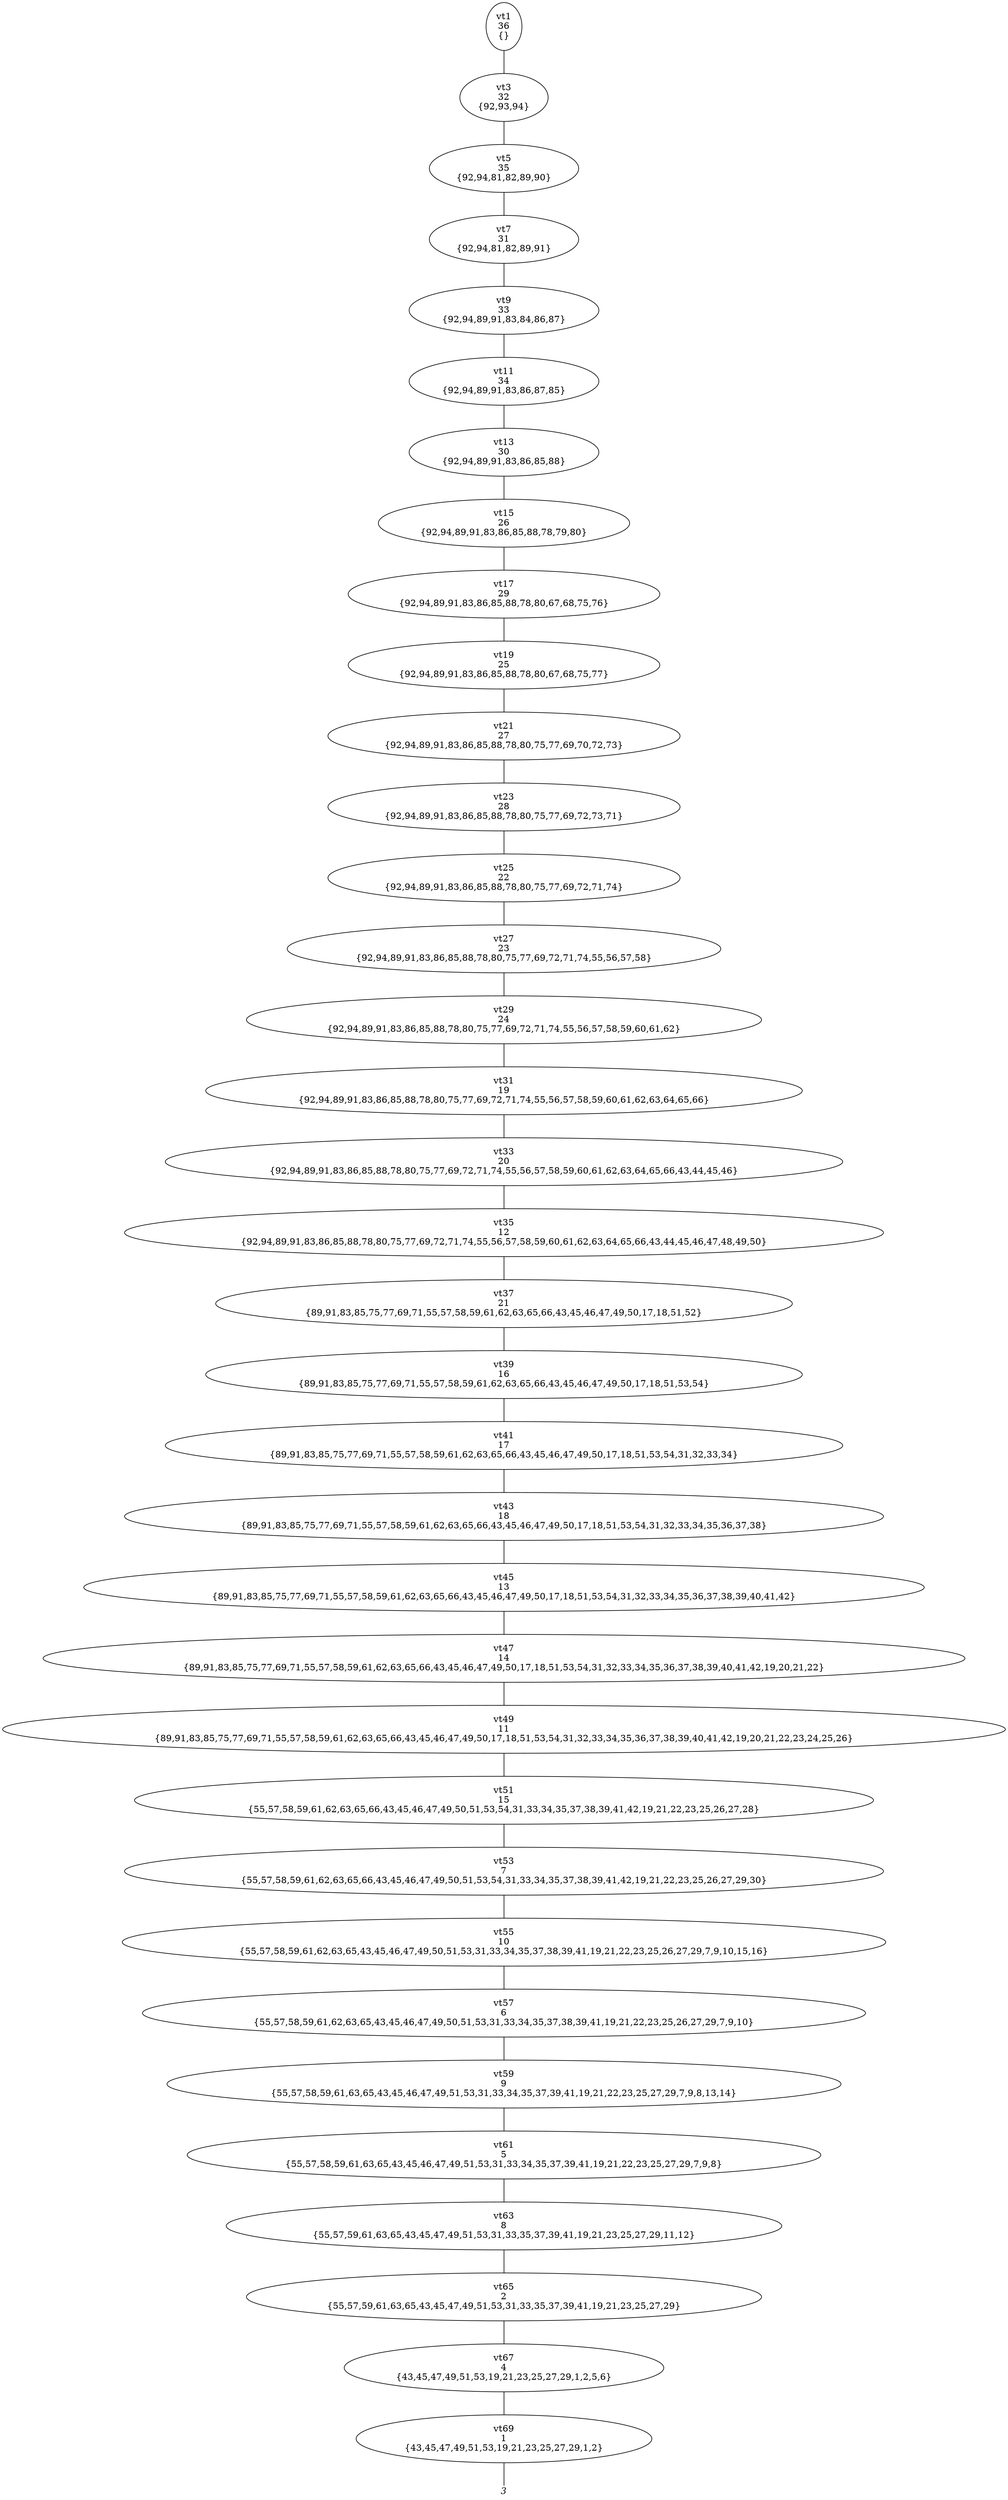 
digraph vtree {

overlap=false

n1 [label="vt1
36
{}",shape="ellipse"]; 
n3 [label="vt3
32
{92,93,94}",shape="ellipse"]; 
n5 [label="vt5
35
{92,94,81,82,89,90}",shape="ellipse"]; 
n7 [label="vt7
31
{92,94,81,82,89,91}",shape="ellipse"]; 
n9 [label="vt9
33
{92,94,89,91,83,84,86,87}",shape="ellipse"]; 
n11 [label="vt11
34
{92,94,89,91,83,86,87,85}",shape="ellipse"]; 
n13 [label="vt13
30
{92,94,89,91,83,86,85,88}",shape="ellipse"]; 
n15 [label="vt15
26
{92,94,89,91,83,86,85,88,78,79,80}",shape="ellipse"]; 
n17 [label="vt17
29
{92,94,89,91,83,86,85,88,78,80,67,68,75,76}",shape="ellipse"]; 
n19 [label="vt19
25
{92,94,89,91,83,86,85,88,78,80,67,68,75,77}",shape="ellipse"]; 
n21 [label="vt21
27
{92,94,89,91,83,86,85,88,78,80,75,77,69,70,72,73}",shape="ellipse"]; 
n23 [label="vt23
28
{92,94,89,91,83,86,85,88,78,80,75,77,69,72,73,71}",shape="ellipse"]; 
n25 [label="vt25
22
{92,94,89,91,83,86,85,88,78,80,75,77,69,72,71,74}",shape="ellipse"]; 
n27 [label="vt27
23
{92,94,89,91,83,86,85,88,78,80,75,77,69,72,71,74,55,56,57,58}",shape="ellipse"]; 
n29 [label="vt29
24
{92,94,89,91,83,86,85,88,78,80,75,77,69,72,71,74,55,56,57,58,59,60,61,62}",shape="ellipse"]; 
n31 [label="vt31
19
{92,94,89,91,83,86,85,88,78,80,75,77,69,72,71,74,55,56,57,58,59,60,61,62,63,64,65,66}",shape="ellipse"]; 
n33 [label="vt33
20
{92,94,89,91,83,86,85,88,78,80,75,77,69,72,71,74,55,56,57,58,59,60,61,62,63,64,65,66,43,44,45,46}",shape="ellipse"]; 
n35 [label="vt35
12
{92,94,89,91,83,86,85,88,78,80,75,77,69,72,71,74,55,56,57,58,59,60,61,62,63,64,65,66,43,44,45,46,47,48,49,50}",shape="ellipse"]; 
n37 [label="vt37
21
{89,91,83,85,75,77,69,71,55,57,58,59,61,62,63,65,66,43,45,46,47,49,50,17,18,51,52}",shape="ellipse"]; 
n39 [label="vt39
16
{89,91,83,85,75,77,69,71,55,57,58,59,61,62,63,65,66,43,45,46,47,49,50,17,18,51,53,54}",shape="ellipse"]; 
n41 [label="vt41
17
{89,91,83,85,75,77,69,71,55,57,58,59,61,62,63,65,66,43,45,46,47,49,50,17,18,51,53,54,31,32,33,34}",shape="ellipse"]; 
n43 [label="vt43
18
{89,91,83,85,75,77,69,71,55,57,58,59,61,62,63,65,66,43,45,46,47,49,50,17,18,51,53,54,31,32,33,34,35,36,37,38}",shape="ellipse"]; 
n45 [label="vt45
13
{89,91,83,85,75,77,69,71,55,57,58,59,61,62,63,65,66,43,45,46,47,49,50,17,18,51,53,54,31,32,33,34,35,36,37,38,39,40,41,42}",shape="ellipse"]; 
n47 [label="vt47
14
{89,91,83,85,75,77,69,71,55,57,58,59,61,62,63,65,66,43,45,46,47,49,50,17,18,51,53,54,31,32,33,34,35,36,37,38,39,40,41,42,19,20,21,22}",shape="ellipse"]; 
n49 [label="vt49
11
{89,91,83,85,75,77,69,71,55,57,58,59,61,62,63,65,66,43,45,46,47,49,50,17,18,51,53,54,31,32,33,34,35,36,37,38,39,40,41,42,19,20,21,22,23,24,25,26}",shape="ellipse"]; 
n51 [label="vt51
15
{55,57,58,59,61,62,63,65,66,43,45,46,47,49,50,51,53,54,31,33,34,35,37,38,39,41,42,19,21,22,23,25,26,27,28}",shape="ellipse"]; 
n53 [label="vt53
7
{55,57,58,59,61,62,63,65,66,43,45,46,47,49,50,51,53,54,31,33,34,35,37,38,39,41,42,19,21,22,23,25,26,27,29,30}",shape="ellipse"]; 
n55 [label="vt55
10
{55,57,58,59,61,62,63,65,43,45,46,47,49,50,51,53,31,33,34,35,37,38,39,41,19,21,22,23,25,26,27,29,7,9,10,15,16}",shape="ellipse"]; 
n57 [label="vt57
6
{55,57,58,59,61,62,63,65,43,45,46,47,49,50,51,53,31,33,34,35,37,38,39,41,19,21,22,23,25,26,27,29,7,9,10}",shape="ellipse"]; 
n59 [label="vt59
9
{55,57,58,59,61,63,65,43,45,46,47,49,51,53,31,33,34,35,37,39,41,19,21,22,23,25,27,29,7,9,8,13,14}",shape="ellipse"]; 
n61 [label="vt61
5
{55,57,58,59,61,63,65,43,45,46,47,49,51,53,31,33,34,35,37,39,41,19,21,22,23,25,27,29,7,9,8}",shape="ellipse"]; 
n63 [label="vt63
8
{55,57,59,61,63,65,43,45,47,49,51,53,31,33,35,37,39,41,19,21,23,25,27,29,11,12}",shape="ellipse"]; 
n65 [label="vt65
2
{55,57,59,61,63,65,43,45,47,49,51,53,31,33,35,37,39,41,19,21,23,25,27,29}",shape="ellipse"]; 
n67 [label="vt67
4
{43,45,47,49,51,53,19,21,23,25,27,29,1,2,5,6}",shape="ellipse"]; 
n69 [label="vt69
1
{43,45,47,49,51,53,19,21,23,25,27,29,1,2}",shape="ellipse"]; 
n70 [label="3",fontname="Times-Italic",fontsize=14,shape=plaintext,fixedsize=true,width=.25,height=.25]; 
n1->n3 [arrowhead=none];
n3->n5 [arrowhead=none];
n5->n7 [arrowhead=none];
n7->n9 [arrowhead=none];
n9->n11 [arrowhead=none];
n11->n13 [arrowhead=none];
n13->n15 [arrowhead=none];
n15->n17 [arrowhead=none];
n17->n19 [arrowhead=none];
n19->n21 [arrowhead=none];
n21->n23 [arrowhead=none];
n23->n25 [arrowhead=none];
n25->n27 [arrowhead=none];
n27->n29 [arrowhead=none];
n29->n31 [arrowhead=none];
n31->n33 [arrowhead=none];
n33->n35 [arrowhead=none];
n35->n37 [arrowhead=none];
n37->n39 [arrowhead=none];
n39->n41 [arrowhead=none];
n41->n43 [arrowhead=none];
n43->n45 [arrowhead=none];
n45->n47 [arrowhead=none];
n47->n49 [arrowhead=none];
n49->n51 [arrowhead=none];
n51->n53 [arrowhead=none];
n53->n55 [arrowhead=none];
n55->n57 [arrowhead=none];
n57->n59 [arrowhead=none];
n59->n61 [arrowhead=none];
n61->n63 [arrowhead=none];
n63->n65 [arrowhead=none];
n65->n67 [arrowhead=none];
n67->n69 [arrowhead=none];
n69->n70 [arrowhead=none];


}